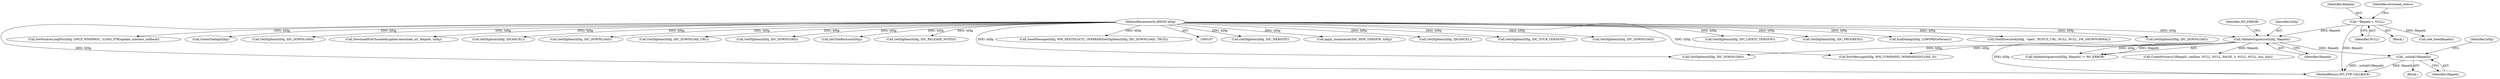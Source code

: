digraph "0_rufus_c3c39f7f8a11f612c4ebf7affce25ec6928eb1cb_1@API" {
"1000363" [label="(Call,_unlinkU(filepath))"];
"1000358" [label="(Call,ValidateSignature(hDlg, filepath))"];
"1000108" [label="(MethodParameterIn,HWND hDlg)"];
"1000115" [label="(Call,* filepath = NULL)"];
"1000361" [label="(Identifier,NO_ERROR)"];
"1000108" [label="(MethodParameterIn,HWND hDlg)"];
"1000116" [label="(Identifier,filepath)"];
"1000268" [label="(Call,GetDlgItem(hDlg, IDC_WEBSITE))"];
"1000142" [label="(Call,apply_localization(IDD_NEW_VERSION, hDlg))"];
"1000391" [label="(Call,CreateProcessU(filepath, cmdline, NULL, NULL, FALSE, 0, NULL, NULL, &si, &pi))"];
"1000117" [label="(Identifier,NULL)"];
"1000513" [label="(Call,GetDlgItem(hDlg, IDCANCEL))"];
"1000359" [label="(Identifier,hDlg)"];
"1000197" [label="(Call,GetDlgItem(hDlg, IDC_YOUR_VERSION))"];
"1000120" [label="(Identifier,download_status)"];
"1000115" [label="(Call,* filepath = NULL)"];
"1000554" [label="(Call,GetDlgItem(hDlg, IDC_DOWNLOAD))"];
"1000212" [label="(Call,GetDlgItem(hDlg, IDC_LATEST_VERSION))"];
"1000570" [label="(MethodReturn,INT_PTR CALLBACK)"];
"1000240" [label="(Call,GetDlgItem(hDlg, IDC_PROGRESS))"];
"1000362" [label="(Block,)"];
"1000363" [label="(Call,_unlinkU(filepath))"];
"1000319" [label="(Call,EndDialog(hDlg, LOWORD(wParam)))"];
"1000328" [label="(Call,ShellExecuteA(hDlg, \"open\", RUFUS_URL, NULL, NULL, SW_SHOWNORMAL))"];
"1000495" [label="(Call,GetDlgItem(hDlg, IDC_DOWNLOAD))"];
"1000156" [label="(Call,SetWindowLongPtr(hDlg, GWLP_WNDPROC, (LONG_PTR)update_subclass_callback))"];
"1000150" [label="(Call,CenterDialog(hDlg))"];
"1000257" [label="(Call,GetDlgItem(hDlg, IDC_DOWNLOAD))"];
"1000112" [label="(Block,)"];
"1000367" [label="(Identifier,hDlg)"];
"1000366" [label="(Call,GetDlgItem(hDlg, IDC_DOWNLOAD))"];
"1000499" [label="(Call,DownloadFileThreaded(update.download_url, filepath, hDlg))"];
"1000535" [label="(Call,GetDlgItem(hDlg, IDCANCEL))"];
"1000360" [label="(Identifier,filepath)"];
"1000358" [label="(Call,ValidateSignature(hDlg, filepath))"];
"1000364" [label="(Identifier,filepath)"];
"1000317" [label="(Call,safe_free(filepath))"];
"1000543" [label="(Call,GetDlgItem(hDlg, IDC_DOWNLOAD))"];
"1000233" [label="(Call,GetDlgItem(hDlg, IDC_DOWNLOAD_URL))"];
"1000518" [label="(Call,GetDlgItem(hDlg, IDC_DOWNLOAD))"];
"1000357" [label="(Call,ValidateSignature(hDlg, filepath) != NO_ERROR)"];
"1000148" [label="(Call,SetTitleBarIcon(hDlg))"];
"1000164" [label="(Call,GetDlgItem(hDlg, IDC_RELEASE_NOTES))"];
"1000416" [label="(Call,PostMessage(hDlg, WM_COMMAND, (WPARAM)IDCLOSE, 0))"];
"1000490" [label="(Call,SendMessage(hDlg, WM_NEXTDLGCTL, (WPARAM)GetDlgItem(hDlg, IDC_DOWNLOAD), TRUE))"];
"1000363" -> "1000362"  [label="AST: "];
"1000363" -> "1000364"  [label="CFG: "];
"1000364" -> "1000363"  [label="AST: "];
"1000367" -> "1000363"  [label="CFG: "];
"1000363" -> "1000570"  [label="DDG: filepath"];
"1000363" -> "1000570"  [label="DDG: _unlinkU(filepath)"];
"1000358" -> "1000363"  [label="DDG: filepath"];
"1000358" -> "1000357"  [label="AST: "];
"1000358" -> "1000360"  [label="CFG: "];
"1000359" -> "1000358"  [label="AST: "];
"1000360" -> "1000358"  [label="AST: "];
"1000361" -> "1000358"  [label="CFG: "];
"1000358" -> "1000570"  [label="DDG: hDlg"];
"1000358" -> "1000357"  [label="DDG: hDlg"];
"1000358" -> "1000357"  [label="DDG: filepath"];
"1000108" -> "1000358"  [label="DDG: hDlg"];
"1000115" -> "1000358"  [label="DDG: filepath"];
"1000358" -> "1000366"  [label="DDG: hDlg"];
"1000358" -> "1000391"  [label="DDG: filepath"];
"1000358" -> "1000416"  [label="DDG: hDlg"];
"1000108" -> "1000107"  [label="AST: "];
"1000108" -> "1000570"  [label="DDG: hDlg"];
"1000108" -> "1000142"  [label="DDG: hDlg"];
"1000108" -> "1000148"  [label="DDG: hDlg"];
"1000108" -> "1000150"  [label="DDG: hDlg"];
"1000108" -> "1000156"  [label="DDG: hDlg"];
"1000108" -> "1000164"  [label="DDG: hDlg"];
"1000108" -> "1000197"  [label="DDG: hDlg"];
"1000108" -> "1000212"  [label="DDG: hDlg"];
"1000108" -> "1000233"  [label="DDG: hDlg"];
"1000108" -> "1000240"  [label="DDG: hDlg"];
"1000108" -> "1000257"  [label="DDG: hDlg"];
"1000108" -> "1000268"  [label="DDG: hDlg"];
"1000108" -> "1000319"  [label="DDG: hDlg"];
"1000108" -> "1000328"  [label="DDG: hDlg"];
"1000108" -> "1000366"  [label="DDG: hDlg"];
"1000108" -> "1000416"  [label="DDG: hDlg"];
"1000108" -> "1000490"  [label="DDG: hDlg"];
"1000108" -> "1000495"  [label="DDG: hDlg"];
"1000108" -> "1000499"  [label="DDG: hDlg"];
"1000108" -> "1000513"  [label="DDG: hDlg"];
"1000108" -> "1000518"  [label="DDG: hDlg"];
"1000108" -> "1000535"  [label="DDG: hDlg"];
"1000108" -> "1000543"  [label="DDG: hDlg"];
"1000108" -> "1000554"  [label="DDG: hDlg"];
"1000115" -> "1000112"  [label="AST: "];
"1000115" -> "1000117"  [label="CFG: "];
"1000116" -> "1000115"  [label="AST: "];
"1000117" -> "1000115"  [label="AST: "];
"1000120" -> "1000115"  [label="CFG: "];
"1000115" -> "1000570"  [label="DDG: filepath"];
"1000115" -> "1000317"  [label="DDG: filepath"];
}
